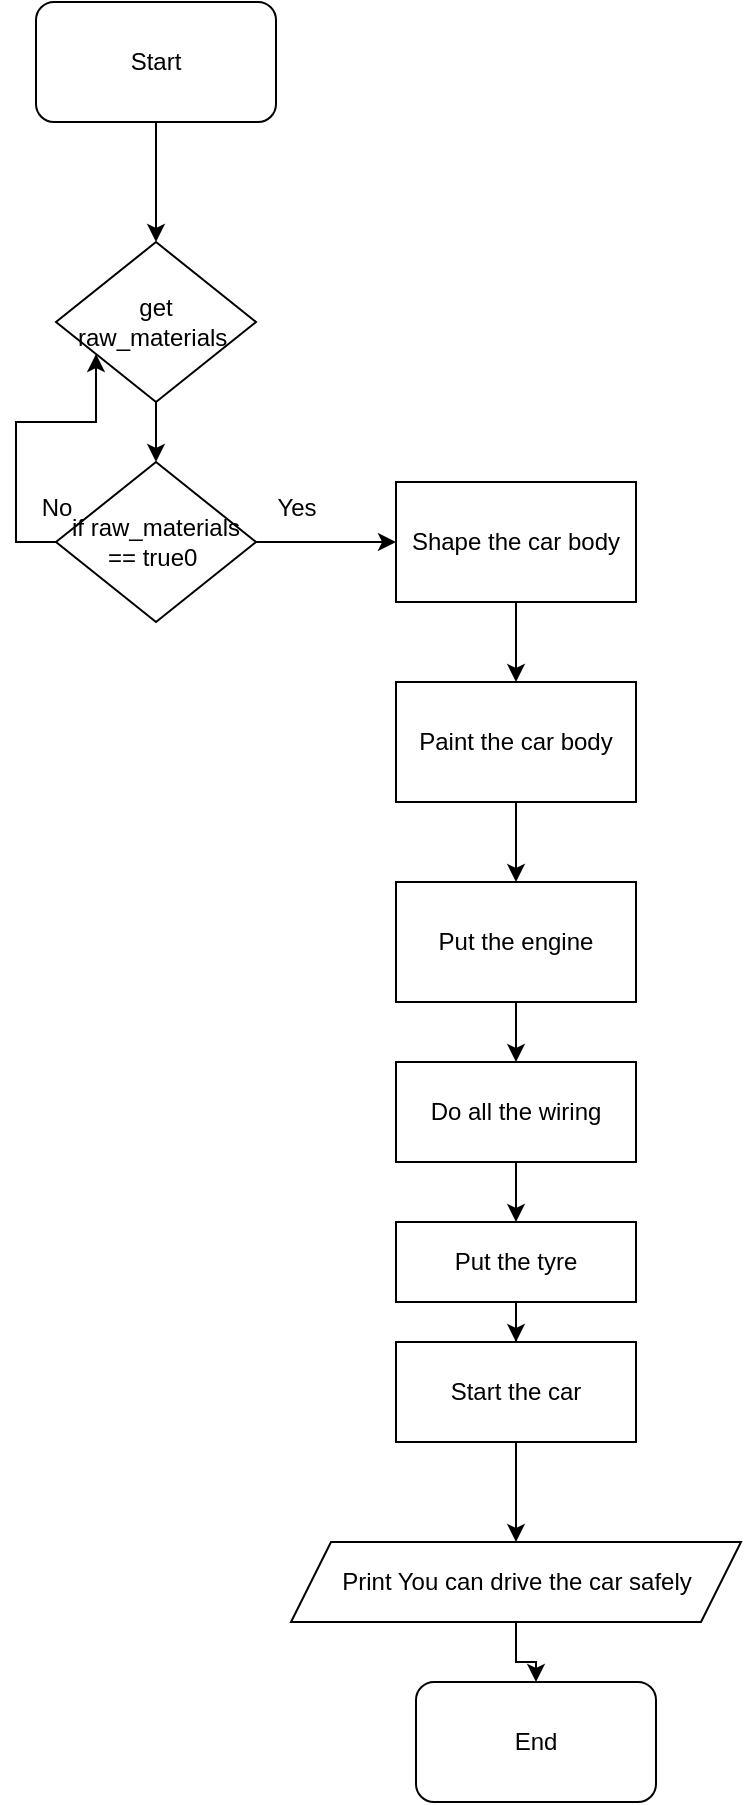 <mxfile version="24.7.10">
  <diagram name="Page-1" id="CJjzZW6GFW8Jc7LJ-Tnk">
    <mxGraphModel dx="996" dy="557" grid="1" gridSize="10" guides="1" tooltips="1" connect="1" arrows="1" fold="1" page="1" pageScale="1" pageWidth="850" pageHeight="1100" math="0" shadow="0">
      <root>
        <mxCell id="0" />
        <mxCell id="1" parent="0" />
        <mxCell id="mYzYQQQQqZzYGuWwW85p-3" style="edgeStyle=orthogonalEdgeStyle;rounded=0;orthogonalLoop=1;jettySize=auto;html=1;" edge="1" parent="1" source="mYzYQQQQqZzYGuWwW85p-1" target="mYzYQQQQqZzYGuWwW85p-12">
          <mxGeometry relative="1" as="geometry">
            <mxPoint x="90" y="100" as="targetPoint" />
          </mxGeometry>
        </mxCell>
        <mxCell id="mYzYQQQQqZzYGuWwW85p-1" value="Start" style="rounded=1;whiteSpace=wrap;html=1;" vertex="1" parent="1">
          <mxGeometry x="30" y="10" width="120" height="60" as="geometry" />
        </mxCell>
        <mxCell id="mYzYQQQQqZzYGuWwW85p-18" value="" style="edgeStyle=orthogonalEdgeStyle;rounded=0;orthogonalLoop=1;jettySize=auto;html=1;" edge="1" parent="1" source="mYzYQQQQqZzYGuWwW85p-12" target="mYzYQQQQqZzYGuWwW85p-17">
          <mxGeometry relative="1" as="geometry" />
        </mxCell>
        <mxCell id="mYzYQQQQqZzYGuWwW85p-12" value="get raw_materials&amp;nbsp;" style="rhombus;whiteSpace=wrap;html=1;" vertex="1" parent="1">
          <mxGeometry x="40" y="130" width="100" height="80" as="geometry" />
        </mxCell>
        <mxCell id="mYzYQQQQqZzYGuWwW85p-20" value="" style="edgeStyle=orthogonalEdgeStyle;rounded=0;orthogonalLoop=1;jettySize=auto;html=1;" edge="1" parent="1" source="mYzYQQQQqZzYGuWwW85p-17" target="mYzYQQQQqZzYGuWwW85p-19">
          <mxGeometry relative="1" as="geometry" />
        </mxCell>
        <mxCell id="mYzYQQQQqZzYGuWwW85p-43" style="edgeStyle=orthogonalEdgeStyle;rounded=0;orthogonalLoop=1;jettySize=auto;html=1;exitX=0;exitY=0.5;exitDx=0;exitDy=0;" edge="1" parent="1" source="mYzYQQQQqZzYGuWwW85p-17" target="mYzYQQQQqZzYGuWwW85p-12">
          <mxGeometry relative="1" as="geometry">
            <mxPoint y="150" as="targetPoint" />
            <Array as="points">
              <mxPoint x="20" y="280" />
              <mxPoint x="20" y="220" />
              <mxPoint x="60" y="220" />
            </Array>
          </mxGeometry>
        </mxCell>
        <mxCell id="mYzYQQQQqZzYGuWwW85p-17" value="if raw_materials == true0&amp;nbsp;" style="rhombus;whiteSpace=wrap;html=1;" vertex="1" parent="1">
          <mxGeometry x="40" y="240" width="100" height="80" as="geometry" />
        </mxCell>
        <mxCell id="mYzYQQQQqZzYGuWwW85p-22" value="" style="edgeStyle=orthogonalEdgeStyle;rounded=0;orthogonalLoop=1;jettySize=auto;html=1;" edge="1" parent="1" source="mYzYQQQQqZzYGuWwW85p-19" target="mYzYQQQQqZzYGuWwW85p-21">
          <mxGeometry relative="1" as="geometry" />
        </mxCell>
        <mxCell id="mYzYQQQQqZzYGuWwW85p-19" value="Shape the car body" style="whiteSpace=wrap;html=1;" vertex="1" parent="1">
          <mxGeometry x="210" y="250" width="120" height="60" as="geometry" />
        </mxCell>
        <mxCell id="mYzYQQQQqZzYGuWwW85p-24" value="" style="edgeStyle=orthogonalEdgeStyle;rounded=0;orthogonalLoop=1;jettySize=auto;html=1;" edge="1" parent="1" source="mYzYQQQQqZzYGuWwW85p-21" target="mYzYQQQQqZzYGuWwW85p-23">
          <mxGeometry relative="1" as="geometry" />
        </mxCell>
        <mxCell id="mYzYQQQQqZzYGuWwW85p-21" value="Paint the car body" style="whiteSpace=wrap;html=1;" vertex="1" parent="1">
          <mxGeometry x="210" y="350" width="120" height="60" as="geometry" />
        </mxCell>
        <mxCell id="mYzYQQQQqZzYGuWwW85p-27" value="" style="edgeStyle=orthogonalEdgeStyle;rounded=0;orthogonalLoop=1;jettySize=auto;html=1;" edge="1" parent="1" source="mYzYQQQQqZzYGuWwW85p-23" target="mYzYQQQQqZzYGuWwW85p-26">
          <mxGeometry relative="1" as="geometry" />
        </mxCell>
        <mxCell id="mYzYQQQQqZzYGuWwW85p-23" value="Put the engine" style="whiteSpace=wrap;html=1;" vertex="1" parent="1">
          <mxGeometry x="210" y="450" width="120" height="60" as="geometry" />
        </mxCell>
        <mxCell id="mYzYQQQQqZzYGuWwW85p-33" value="" style="edgeStyle=orthogonalEdgeStyle;rounded=0;orthogonalLoop=1;jettySize=auto;html=1;" edge="1" parent="1" source="mYzYQQQQqZzYGuWwW85p-26" target="mYzYQQQQqZzYGuWwW85p-32">
          <mxGeometry relative="1" as="geometry" />
        </mxCell>
        <mxCell id="mYzYQQQQqZzYGuWwW85p-26" value="Do all the wiring" style="whiteSpace=wrap;html=1;" vertex="1" parent="1">
          <mxGeometry x="210" y="540" width="120" height="50" as="geometry" />
        </mxCell>
        <mxCell id="mYzYQQQQqZzYGuWwW85p-35" value="" style="edgeStyle=orthogonalEdgeStyle;rounded=0;orthogonalLoop=1;jettySize=auto;html=1;" edge="1" parent="1" source="mYzYQQQQqZzYGuWwW85p-32" target="mYzYQQQQqZzYGuWwW85p-34">
          <mxGeometry relative="1" as="geometry" />
        </mxCell>
        <mxCell id="mYzYQQQQqZzYGuWwW85p-32" value="Put the tyre" style="whiteSpace=wrap;html=1;" vertex="1" parent="1">
          <mxGeometry x="210" y="620" width="120" height="40" as="geometry" />
        </mxCell>
        <mxCell id="mYzYQQQQqZzYGuWwW85p-37" value="" style="edgeStyle=orthogonalEdgeStyle;rounded=0;orthogonalLoop=1;jettySize=auto;html=1;" edge="1" parent="1" source="mYzYQQQQqZzYGuWwW85p-34" target="mYzYQQQQqZzYGuWwW85p-36">
          <mxGeometry relative="1" as="geometry" />
        </mxCell>
        <mxCell id="mYzYQQQQqZzYGuWwW85p-34" value="Start the car" style="whiteSpace=wrap;html=1;" vertex="1" parent="1">
          <mxGeometry x="210" y="680" width="120" height="50" as="geometry" />
        </mxCell>
        <mxCell id="mYzYQQQQqZzYGuWwW85p-39" value="" style="edgeStyle=orthogonalEdgeStyle;rounded=0;orthogonalLoop=1;jettySize=auto;html=1;" edge="1" parent="1" source="mYzYQQQQqZzYGuWwW85p-36" target="mYzYQQQQqZzYGuWwW85p-38">
          <mxGeometry relative="1" as="geometry" />
        </mxCell>
        <mxCell id="mYzYQQQQqZzYGuWwW85p-36" value="Print You can drive the car safely" style="shape=parallelogram;perimeter=parallelogramPerimeter;whiteSpace=wrap;html=1;fixedSize=1;" vertex="1" parent="1">
          <mxGeometry x="157.5" y="780" width="225" height="40" as="geometry" />
        </mxCell>
        <mxCell id="mYzYQQQQqZzYGuWwW85p-38" value="End" style="rounded=1;whiteSpace=wrap;html=1;" vertex="1" parent="1">
          <mxGeometry x="220" y="850" width="120" height="60" as="geometry" />
        </mxCell>
        <mxCell id="mYzYQQQQqZzYGuWwW85p-42" value="Yes" style="text;html=1;align=center;verticalAlign=middle;resizable=0;points=[];autosize=1;strokeColor=none;fillColor=none;" vertex="1" parent="1">
          <mxGeometry x="140" y="248" width="40" height="30" as="geometry" />
        </mxCell>
        <mxCell id="mYzYQQQQqZzYGuWwW85p-44" value="No" style="text;html=1;align=center;verticalAlign=middle;resizable=0;points=[];autosize=1;strokeColor=none;fillColor=none;" vertex="1" parent="1">
          <mxGeometry x="20" y="248" width="40" height="30" as="geometry" />
        </mxCell>
      </root>
    </mxGraphModel>
  </diagram>
</mxfile>
